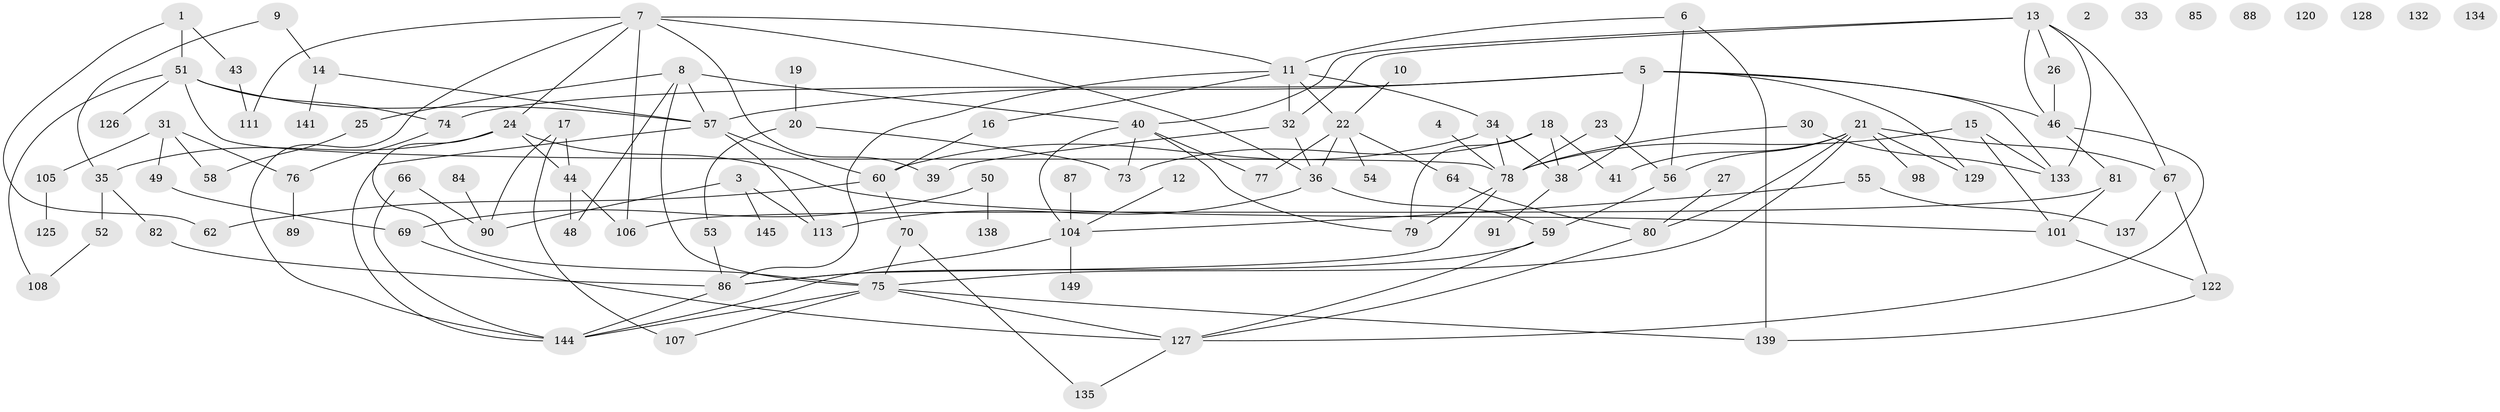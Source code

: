 // original degree distribution, {2: 0.30201342281879195, 0: 0.053691275167785234, 3: 0.2550335570469799, 1: 0.1342281879194631, 4: 0.15436241610738255, 5: 0.06711409395973154, 7: 0.013422818791946308, 6: 0.020134228187919462}
// Generated by graph-tools (version 1.1) at 2025/41/03/06/25 10:41:22]
// undirected, 105 vertices, 153 edges
graph export_dot {
graph [start="1"]
  node [color=gray90,style=filled];
  1 [super="+65"];
  2;
  3;
  4;
  5 [super="+100"];
  6;
  7 [super="+28"];
  8 [super="+68"];
  9;
  10;
  11 [super="+29"];
  12;
  13 [super="+142"];
  14 [super="+93"];
  15;
  16;
  17;
  18 [super="+61"];
  19;
  20 [super="+37"];
  21 [super="+83"];
  22 [super="+42"];
  23;
  24 [super="+71"];
  25;
  26;
  27 [super="+116"];
  30 [super="+45"];
  31 [super="+47"];
  32 [super="+99"];
  33;
  34 [super="+92"];
  35 [super="+117"];
  36 [super="+146"];
  38;
  39;
  40 [super="+63"];
  41 [super="+94"];
  43;
  44 [super="+109"];
  46 [super="+96"];
  48;
  49;
  50 [super="+148"];
  51 [super="+95"];
  52;
  53;
  54;
  55 [super="+102"];
  56 [super="+131"];
  57 [super="+140"];
  58;
  59;
  60 [super="+118"];
  62;
  64;
  66 [super="+136"];
  67 [super="+72"];
  69;
  70 [super="+115"];
  73 [super="+130"];
  74;
  75 [super="+103"];
  76 [super="+124"];
  77;
  78 [super="+97"];
  79 [super="+110"];
  80 [super="+121"];
  81;
  82;
  84;
  85;
  86 [super="+112"];
  87;
  88;
  89;
  90 [super="+114"];
  91;
  98;
  101 [super="+123"];
  104 [super="+119"];
  105;
  106;
  107;
  108;
  111;
  113;
  120;
  122;
  125;
  126;
  127 [super="+147"];
  128;
  129;
  132;
  133;
  134;
  135;
  137;
  138;
  139 [super="+143"];
  141;
  144;
  145;
  149;
  1 -- 43;
  1 -- 62;
  1 -- 51;
  3 -- 113;
  3 -- 145;
  3 -- 90;
  4 -- 78;
  5 -- 57;
  5 -- 74;
  5 -- 129;
  5 -- 38;
  5 -- 133;
  5 -- 46;
  6 -- 56;
  6 -- 11;
  6 -- 139;
  7 -- 39;
  7 -- 106;
  7 -- 111;
  7 -- 36;
  7 -- 24;
  7 -- 11;
  7 -- 144;
  8 -- 25;
  8 -- 57;
  8 -- 48;
  8 -- 75;
  8 -- 40;
  9 -- 14;
  9 -- 35;
  10 -- 22;
  11 -- 22 [weight=2];
  11 -- 86;
  11 -- 34;
  11 -- 16;
  11 -- 32;
  12 -- 104;
  13 -- 26;
  13 -- 32;
  13 -- 133;
  13 -- 40;
  13 -- 67;
  13 -- 46;
  14 -- 57;
  14 -- 141;
  15 -- 78;
  15 -- 101;
  15 -- 133;
  16 -- 60;
  17 -- 90;
  17 -- 107;
  17 -- 44;
  18 -- 79;
  18 -- 73;
  18 -- 41;
  18 -- 38;
  19 -- 20;
  20 -- 53;
  20 -- 73;
  21 -- 67;
  21 -- 98;
  21 -- 129;
  21 -- 56;
  21 -- 41;
  21 -- 75;
  21 -- 80;
  22 -- 64;
  22 -- 77;
  22 -- 54;
  22 -- 36;
  23 -- 56;
  23 -- 78;
  24 -- 44;
  24 -- 75;
  24 -- 35;
  24 -- 101;
  25 -- 58;
  26 -- 46;
  27 -- 80;
  30 -- 78;
  30 -- 133;
  31 -- 49;
  31 -- 105;
  31 -- 58;
  31 -- 76;
  32 -- 36;
  32 -- 39;
  34 -- 38;
  34 -- 60;
  34 -- 78;
  35 -- 52;
  35 -- 82;
  36 -- 59;
  36 -- 113;
  38 -- 91;
  40 -- 104;
  40 -- 73;
  40 -- 77;
  40 -- 79;
  43 -- 111;
  44 -- 48;
  44 -- 106;
  46 -- 127;
  46 -- 81;
  49 -- 69;
  50 -- 69;
  50 -- 138;
  51 -- 108;
  51 -- 78;
  51 -- 57;
  51 -- 74;
  51 -- 126;
  52 -- 108;
  53 -- 86;
  55 -- 104;
  55 -- 137;
  56 -- 59;
  57 -- 60;
  57 -- 144;
  57 -- 113;
  59 -- 86;
  59 -- 127;
  60 -- 70;
  60 -- 62;
  64 -- 80;
  66 -- 90;
  66 -- 144;
  67 -- 137;
  67 -- 122;
  69 -- 127;
  70 -- 135;
  70 -- 75;
  74 -- 76;
  75 -- 107;
  75 -- 144;
  75 -- 127;
  75 -- 139;
  76 -- 89;
  78 -- 86;
  78 -- 79 [weight=2];
  80 -- 127;
  81 -- 101;
  81 -- 106;
  82 -- 86;
  84 -- 90;
  86 -- 144;
  87 -- 104;
  101 -- 122;
  104 -- 144;
  104 -- 149;
  105 -- 125;
  122 -- 139;
  127 -- 135;
}

